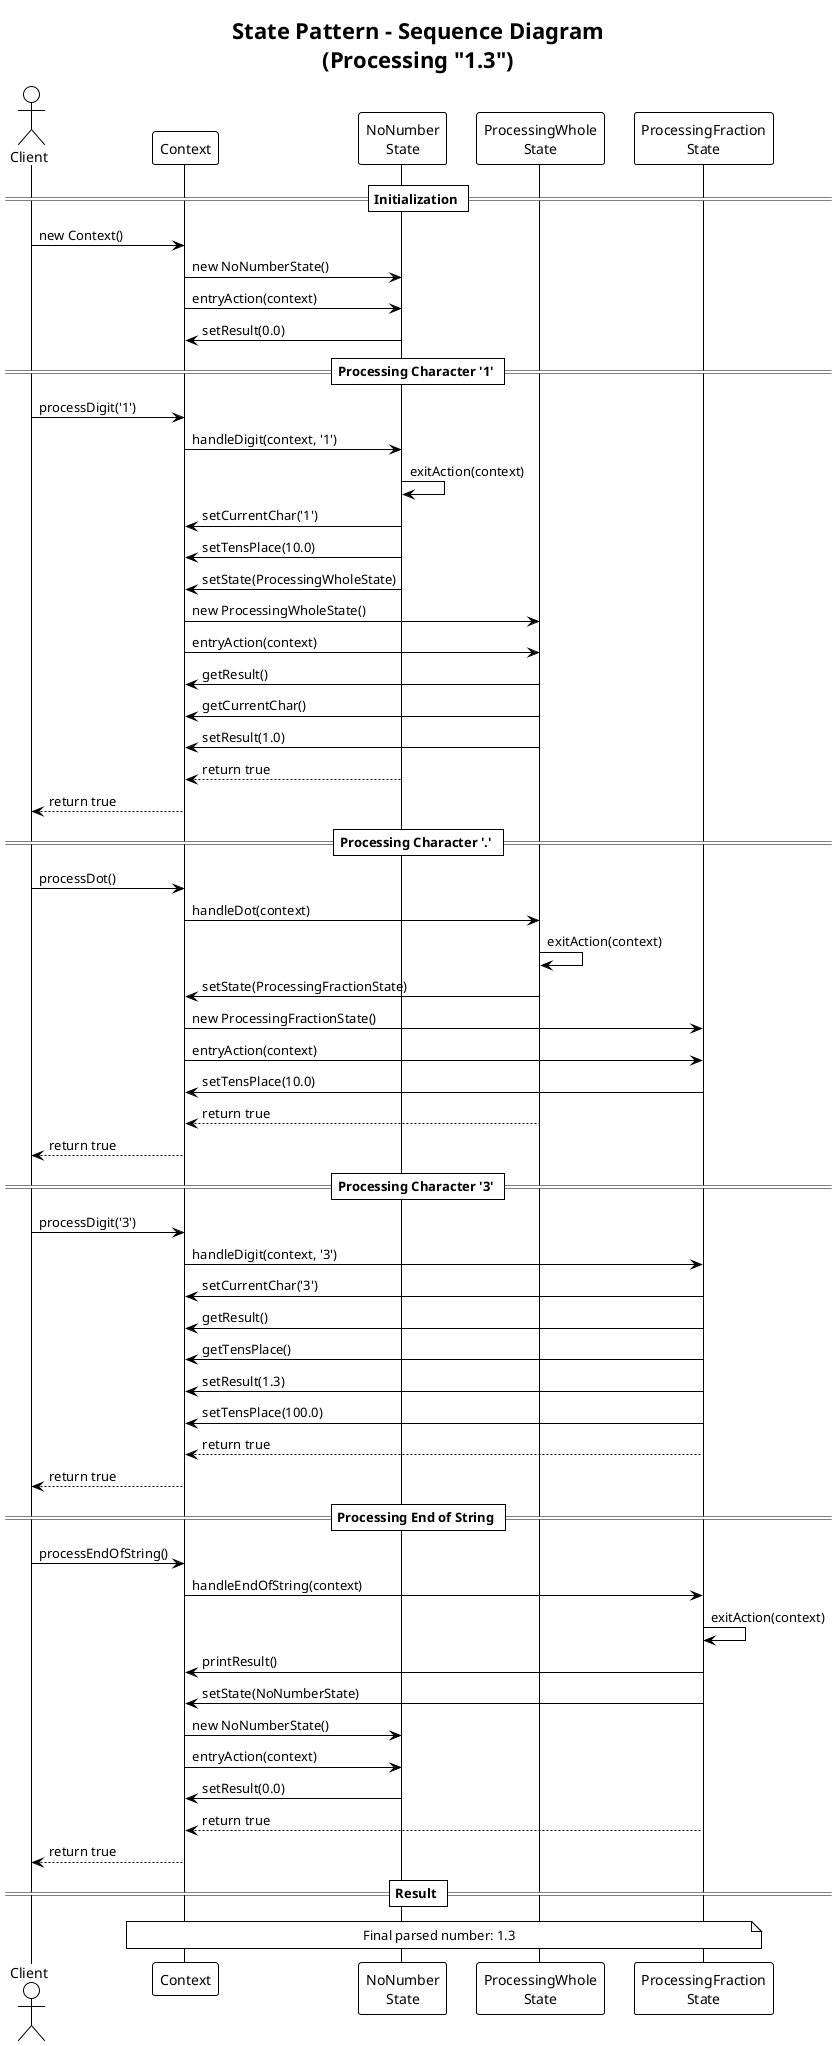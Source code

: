 @startuml StatePattern_SequenceDiagram
!theme plain

title State Pattern - Sequence Diagram\n(Processing "1.3")

actor Client
participant Context
participant NoNumberState as "NoNumber\nState"
participant ProcessingWholeState as "ProcessingWhole\nState" 
participant ProcessingFractionState as "ProcessingFraction\nState"

== Initialization ==
Client -> Context : new Context()
Context -> NoNumberState : new NoNumberState()
Context -> NoNumberState : entryAction(context)
NoNumberState -> Context : setResult(0.0)

== Processing Character '1' ==
Client -> Context : processDigit('1')
Context -> NoNumberState : handleDigit(context, '1')
NoNumberState -> NoNumberState : exitAction(context)
NoNumberState -> Context : setCurrentChar('1')
NoNumberState -> Context : setTensPlace(10.0)
NoNumberState -> Context : setState(ProcessingWholeState)
Context -> ProcessingWholeState : new ProcessingWholeState()
Context -> ProcessingWholeState : entryAction(context)
ProcessingWholeState -> Context : getResult() 
ProcessingWholeState -> Context : getCurrentChar()
ProcessingWholeState -> Context : setResult(1.0)
NoNumberState --> Context : return true
Context --> Client : return true

== Processing Character '.' ==
Client -> Context : processDot()
Context -> ProcessingWholeState : handleDot(context)
ProcessingWholeState -> ProcessingWholeState : exitAction(context)
ProcessingWholeState -> Context : setState(ProcessingFractionState)
Context -> ProcessingFractionState : new ProcessingFractionState()
Context -> ProcessingFractionState : entryAction(context)
ProcessingFractionState -> Context : setTensPlace(10.0)
ProcessingWholeState --> Context : return true
Context --> Client : return true

== Processing Character '3' ==
Client -> Context : processDigit('3')
Context -> ProcessingFractionState : handleDigit(context, '3')
ProcessingFractionState -> Context : setCurrentChar('3')
ProcessingFractionState -> Context : getResult()
ProcessingFractionState -> Context : getTensPlace()
ProcessingFractionState -> Context : setResult(1.3)
ProcessingFractionState -> Context : setTensPlace(100.0)
ProcessingFractionState --> Context : return true
Context --> Client : return true

== Processing End of String ==
Client -> Context : processEndOfString()
Context -> ProcessingFractionState : handleEndOfString(context)
ProcessingFractionState -> ProcessingFractionState : exitAction(context)
ProcessingFractionState -> Context : printResult()
ProcessingFractionState -> Context : setState(NoNumberState)
Context -> NoNumberState : new NoNumberState()
Context -> NoNumberState : entryAction(context)
NoNumberState -> Context : setResult(0.0)
ProcessingFractionState --> Context : return true
Context --> Client : return true

== Result ==
note over Context, ProcessingFractionState
    Final parsed number: 1.3
end note

@enduml
